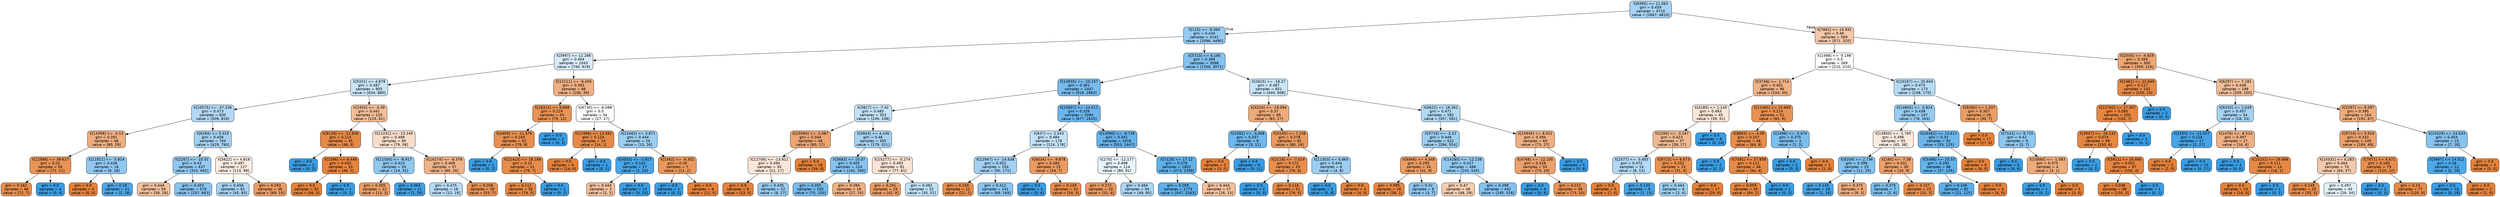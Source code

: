 digraph Tree {
node [shape=box, style="filled, rounded", color="black", fontname=helvetica] ;
edge [fontname=helvetica] ;
0 [label="X[9395] <= 11.063\ngini = 0.459\nsamples = 4710\nvalue = [2667, 4810]", fillcolor="#399de572"] ;
1 [label="X[115] <= -9.364\ngini = 0.434\nsamples = 4141\nvalue = [2096, 4490]", fillcolor="#399de588"] ;
0 -> 1 [labeldistance=2.5, labelangle=45, headlabel="True"] ;
2 [label="X[3997] <= 12.288\ngini = 0.494\nsamples = 1043\nvalue = [740, 919]", fillcolor="#399de532"] ;
1 -> 2 ;
3 [label="X[5331] <= 4.878\ngini = 0.487\nsamples = 955\nvalue = [634, 880]", fillcolor="#399de547"] ;
2 -> 3 ;
4 [label="X[10575] <= -37.236\ngini = 0.473\nsamples = 830\nvalue = [509, 819]", fillcolor="#399de561"] ;
3 -> 4 ;
5 [label="X[13399] <= -4.13\ngini = 0.391\nsamples = 66\nvalue = [80, 29]", fillcolor="#e58139a3"] ;
4 -> 5 ;
6 [label="X[12896] <= 39.627\ngini = 0.23\nsamples = 50\nvalue = [72, 11]", fillcolor="#e58139d8"] ;
5 -> 6 ;
7 [label="gini = 0.162\nsamples = 46\nvalue = [72, 7]", fillcolor="#e58139e6"] ;
6 -> 7 ;
8 [label="gini = 0.0\nsamples = 4\nvalue = [0, 4]", fillcolor="#399de5ff"] ;
6 -> 8 ;
9 [label="X[11921] <= -5.824\ngini = 0.426\nsamples = 16\nvalue = [8, 18]", fillcolor="#399de58e"] ;
5 -> 9 ;
10 [label="gini = 0.0\nsamples = 5\nvalue = [6, 0]", fillcolor="#e58139ff"] ;
9 -> 10 ;
11 [label="gini = 0.18\nsamples = 11\nvalue = [2, 18]", fillcolor="#399de5e3"] ;
9 -> 11 ;
12 [label="X[6294] <= 5.015\ngini = 0.456\nsamples = 764\nvalue = [429, 790]", fillcolor="#399de575"] ;
4 -> 12 ;
13 [label="X[2267] <= -10.01\ngini = 0.43\nsamples = 637\nvalue = [315, 692]", fillcolor="#399de58b"] ;
12 -> 13 ;
14 [label="gini = 0.444\nsamples = 59\nvalue = [58, 29]", fillcolor="#e581397f"] ;
13 -> 14 ;
15 [label="gini = 0.403\nsamples = 578\nvalue = [257, 663]", fillcolor="#399de59c"] ;
13 -> 15 ;
16 [label="X[5622] <= 4.816\ngini = 0.497\nsamples = 127\nvalue = [114, 98]", fillcolor="#e5813924"] ;
12 -> 16 ;
17 [label="gini = 0.456\nsamples = 81\nvalue = [45, 83]", fillcolor="#399de575"] ;
16 -> 17 ;
18 [label="gini = 0.293\nsamples = 46\nvalue = [69, 15]", fillcolor="#e58139c8"] ;
16 -> 18 ;
19 [label="X[3355] <= -4.39\ngini = 0.441\nsamples = 125\nvalue = [125, 61]", fillcolor="#e5813983"] ;
3 -> 19 ;
20 [label="X[9129] <= -21.836\ngini = 0.115\nsamples = 35\nvalue = [46, 3]", fillcolor="#e58139ee"] ;
19 -> 20 ;
21 [label="gini = 0.0\nsamples = 2\nvalue = [0, 2]", fillcolor="#399de5ff"] ;
20 -> 21 ;
22 [label="X[1596] <= 8.448\ngini = 0.042\nsamples = 33\nvalue = [46, 1]", fillcolor="#e58139f9"] ;
20 -> 22 ;
23 [label="gini = 0.0\nsamples = 32\nvalue = [46, 0]", fillcolor="#e58139ff"] ;
22 -> 23 ;
24 [label="gini = 0.0\nsamples = 1\nvalue = [0, 1]", fillcolor="#399de5ff"] ;
22 -> 24 ;
25 [label="X[11231] <= -13.245\ngini = 0.488\nsamples = 90\nvalue = [79, 58]", fillcolor="#e5813944"] ;
19 -> 25 ;
26 [label="X[11500] <= -8.917\ngini = 0.423\nsamples = 33\nvalue = [14, 32]", fillcolor="#399de58f"] ;
25 -> 26 ;
27 [label="gini = 0.305\nsamples = 12\nvalue = [13, 3]", fillcolor="#e58139c4"] ;
26 -> 27 ;
28 [label="gini = 0.064\nsamples = 21\nvalue = [1, 29]", fillcolor="#399de5f6"] ;
26 -> 28 ;
29 [label="X[16274] <= -6.378\ngini = 0.408\nsamples = 57\nvalue = [65, 26]", fillcolor="#e5813999"] ;
25 -> 29 ;
30 [label="gini = 0.475\nsamples = 18\nvalue = [12, 19]", fillcolor="#399de55e"] ;
29 -> 30 ;
31 [label="gini = 0.206\nsamples = 39\nvalue = [53, 7]", fillcolor="#e58139dd"] ;
29 -> 31 ;
32 [label="X[12111] <= -6.459\ngini = 0.393\nsamples = 88\nvalue = [106, 39]", fillcolor="#e58139a1"] ;
2 -> 32 ;
33 [label="X[16314] <= 9.898\ngini = 0.229\nsamples = 54\nvalue = [79, 12]", fillcolor="#e58139d8"] ;
32 -> 33 ;
34 [label="X[4409] <= -11.576\ngini = 0.184\nsamples = 52\nvalue = [79, 9]", fillcolor="#e58139e2"] ;
33 -> 34 ;
35 [label="gini = 0.0\nsamples = 1\nvalue = [0, 2]", fillcolor="#399de5ff"] ;
34 -> 35 ;
36 [label="X[12415] <= 18.188\ngini = 0.15\nsamples = 51\nvalue = [79, 7]", fillcolor="#e58139e8"] ;
34 -> 36 ;
37 [label="gini = 0.112\nsamples = 50\nvalue = [79, 5]", fillcolor="#e58139ef"] ;
36 -> 37 ;
38 [label="gini = 0.0\nsamples = 1\nvalue = [0, 2]", fillcolor="#399de5ff"] ;
36 -> 38 ;
39 [label="gini = 0.0\nsamples = 2\nvalue = [0, 3]", fillcolor="#399de5ff"] ;
33 -> 39 ;
40 [label="X[6730] <= -6.088\ngini = 0.5\nsamples = 34\nvalue = [27, 27]", fillcolor="#e5813900"] ;
32 -> 40 ;
41 [label="X[11996] <= 13.692\ngini = 0.124\nsamples = 10\nvalue = [14, 1]", fillcolor="#e58139ed"] ;
40 -> 41 ;
42 [label="gini = 0.0\nsamples = 9\nvalue = [14, 0]", fillcolor="#e58139ff"] ;
41 -> 42 ;
43 [label="gini = 0.0\nsamples = 1\nvalue = [0, 1]", fillcolor="#399de5ff"] ;
41 -> 43 ;
44 [label="X[12463] <= 3.871\ngini = 0.444\nsamples = 24\nvalue = [13, 26]", fillcolor="#399de57f"] ;
40 -> 44 ;
45 [label="X[4553] <= -3.917\ngini = 0.142\nsamples = 17\nvalue = [2, 24]", fillcolor="#399de5ea"] ;
44 -> 45 ;
46 [label="gini = 0.444\nsamples = 3\nvalue = [2, 1]", fillcolor="#e581397f"] ;
45 -> 46 ;
47 [label="gini = 0.0\nsamples = 14\nvalue = [0, 23]", fillcolor="#399de5ff"] ;
45 -> 47 ;
48 [label="X[1392] <= -6.302\ngini = 0.26\nsamples = 7\nvalue = [11, 2]", fillcolor="#e58139d1"] ;
44 -> 48 ;
49 [label="gini = 0.0\nsamples = 1\nvalue = [0, 2]", fillcolor="#399de5ff"] ;
48 -> 49 ;
50 [label="gini = 0.0\nsamples = 6\nvalue = [11, 0]", fillcolor="#e58139ff"] ;
48 -> 50 ;
51 [label="X[5723] <= 6.185\ngini = 0.399\nsamples = 3098\nvalue = [1356, 3571]", fillcolor="#399de59e"] ;
1 -> 51 ;
52 [label="X[13935] <= -10.157\ngini = 0.361\nsamples = 2447\nvalue = [916, 2963]", fillcolor="#399de5b0"] ;
51 -> 52 ;
53 [label="X[3827] <= -7.42\ngini = 0.485\nsamples = 353\nvalue = [239, 338]", fillcolor="#399de54b"] ;
52 -> 53 ;
54 [label="X[15094] <= -2.487\ngini = 0.344\nsamples = 48\nvalue = [60, 17]", fillcolor="#e58139b7"] ;
53 -> 54 ;
55 [label="X[12706] <= -13.911\ngini = 0.494\nsamples = 30\nvalue = [21, 17]", fillcolor="#e5813931"] ;
54 -> 55 ;
56 [label="gini = 0.0\nsamples = 8\nvalue = [13, 0]", fillcolor="#e58139ff"] ;
55 -> 56 ;
57 [label="gini = 0.435\nsamples = 22\nvalue = [8, 17]", fillcolor="#399de587"] ;
55 -> 57 ;
58 [label="gini = 0.0\nsamples = 18\nvalue = [39, 0]", fillcolor="#e58139ff"] ;
54 -> 58 ;
59 [label="X[5843] <= 4.436\ngini = 0.46\nsamples = 305\nvalue = [179, 321]", fillcolor="#399de571"] ;
53 -> 59 ;
60 [label="X[5683] <= 10.07\ngini = 0.405\nsamples = 224\nvalue = [102, 260]", fillcolor="#399de59b"] ;
59 -> 60 ;
61 [label="gini = 0.355\nsamples = 205\nvalue = [75, 250]", fillcolor="#399de5b3"] ;
60 -> 61 ;
62 [label="gini = 0.394\nsamples = 19\nvalue = [27, 10]", fillcolor="#e58139a1"] ;
60 -> 62 ;
63 [label="X[15277] <= -5.274\ngini = 0.493\nsamples = 81\nvalue = [77, 61]", fillcolor="#e5813935"] ;
59 -> 63 ;
64 [label="gini = 0.291\nsamples = 29\nvalue = [42, 9]", fillcolor="#e58139c8"] ;
63 -> 64 ;
65 [label="gini = 0.481\nsamples = 52\nvalue = [35, 52]", fillcolor="#399de553"] ;
63 -> 65 ;
66 [label="X[15607] <= -14.511\ngini = 0.326\nsamples = 2094\nvalue = [677, 2625]", fillcolor="#399de5bd"] ;
52 -> 66 ;
67 [label="X[637] <= 2.543\ngini = 0.484\nsamples = 178\nvalue = [124, 178]", fillcolor="#399de54d"] ;
66 -> 67 ;
68 [label="X[12947] <= -14.638\ngini = 0.452\nsamples = 153\nvalue = [90, 171]", fillcolor="#399de579"] ;
67 -> 68 ;
69 [label="gini = 0.159\nsamples = 12\nvalue = [21, 2]", fillcolor="#e58139e7"] ;
68 -> 69 ;
70 [label="gini = 0.412\nsamples = 141\nvalue = [69, 169]", fillcolor="#399de597"] ;
68 -> 70 ;
71 [label="X[6034] <= -9.878\ngini = 0.283\nsamples = 25\nvalue = [34, 7]", fillcolor="#e58139ca"] ;
67 -> 71 ;
72 [label="gini = 0.0\nsamples = 3\nvalue = [0, 4]", fillcolor="#399de5ff"] ;
71 -> 72 ;
73 [label="gini = 0.149\nsamples = 22\nvalue = [34, 3]", fillcolor="#e58139e9"] ;
71 -> 73 ;
74 [label="X[13590] <= -8.739\ngini = 0.301\nsamples = 1916\nvalue = [553, 2447]", fillcolor="#399de5c5"] ;
66 -> 74 ;
75 [label="X[270] <= -12.177\ngini = 0.498\nsamples = 114\nvalue = [80, 91]", fillcolor="#399de51f"] ;
74 -> 75 ;
76 [label="gini = 0.272\nsamples = 20\nvalue = [31, 6]", fillcolor="#e58139ce"] ;
75 -> 76 ;
77 [label="gini = 0.464\nsamples = 94\nvalue = [49, 85]", fillcolor="#399de56c"] ;
75 -> 77 ;
78 [label="X[7129] <= 17.12\ngini = 0.278\nsamples = 1802\nvalue = [473, 2356]", fillcolor="#399de5cc"] ;
74 -> 78 ;
79 [label="gini = 0.269\nsamples = 1775\nvalue = [447, 2343]", fillcolor="#399de5ce"] ;
78 -> 79 ;
80 [label="gini = 0.444\nsamples = 27\nvalue = [26, 13]", fillcolor="#e581397f"] ;
78 -> 80 ;
81 [label="X[2615] <= -18.27\ngini = 0.487\nsamples = 651\nvalue = [440, 608]", fillcolor="#399de546"] ;
51 -> 81 ;
82 [label="X[4224] <= -19.094\ngini = 0.37\nsamples = 69\nvalue = [83, 27]", fillcolor="#e58139ac"] ;
81 -> 82 ;
83 [label="X[4282] <= -3.408\ngini = 0.337\nsamples = 8\nvalue = [3, 11]", fillcolor="#399de5b9"] ;
82 -> 83 ;
84 [label="gini = 0.0\nsamples = 2\nvalue = [3, 0]", fillcolor="#e58139ff"] ;
83 -> 84 ;
85 [label="gini = 0.0\nsamples = 6\nvalue = [0, 11]", fillcolor="#399de5ff"] ;
83 -> 85 ;
86 [label="X[4105] <= 7.238\ngini = 0.278\nsamples = 61\nvalue = [80, 16]", fillcolor="#e58139cc"] ;
82 -> 86 ;
87 [label="X[2118] <= -7.024\ngini = 0.172\nsamples = 53\nvalue = [76, 8]", fillcolor="#e58139e4"] ;
86 -> 87 ;
88 [label="gini = 0.0\nsamples = 2\nvalue = [0, 3]", fillcolor="#399de5ff"] ;
87 -> 88 ;
89 [label="gini = 0.116\nsamples = 51\nvalue = [76, 5]", fillcolor="#e58139ee"] ;
87 -> 89 ;
90 [label="X[11303] <= 0.865\ngini = 0.444\nsamples = 8\nvalue = [4, 8]", fillcolor="#399de57f"] ;
86 -> 90 ;
91 [label="gini = 0.0\nsamples = 5\nvalue = [0, 8]", fillcolor="#399de5ff"] ;
90 -> 91 ;
92 [label="gini = 0.0\nsamples = 3\nvalue = [4, 0]", fillcolor="#e58139ff"] ;
90 -> 92 ;
93 [label="X[6622] <= 18.361\ngini = 0.471\nsamples = 582\nvalue = [357, 581]", fillcolor="#399de562"] ;
81 -> 93 ;
94 [label="X[5716] <= -3.22\ngini = 0.448\nsamples = 522\nvalue = [284, 554]", fillcolor="#399de57c"] ;
93 -> 94 ;
95 [label="X[6946] <= 4.348\ngini = 0.295\nsamples = 34\nvalue = [41, 9]", fillcolor="#e58139c7"] ;
94 -> 95 ;
96 [label="gini = 0.095\nsamples = 26\nvalue = [38, 2]", fillcolor="#e58139f2"] ;
95 -> 96 ;
97 [label="gini = 0.42\nsamples = 8\nvalue = [3, 7]", fillcolor="#399de592"] ;
95 -> 97 ;
98 [label="X[14280] <= -12.238\ngini = 0.427\nsamples = 488\nvalue = [243, 545]", fillcolor="#399de58d"] ;
94 -> 98 ;
99 [label="gini = 0.47\nsamples = 46\nvalue = [48, 29]", fillcolor="#e5813965"] ;
98 -> 99 ;
100 [label="gini = 0.398\nsamples = 442\nvalue = [195, 516]", fillcolor="#399de59f"] ;
98 -> 100 ;
101 [label="X[15945] <= 8.021\ngini = 0.394\nsamples = 60\nvalue = [73, 27]", fillcolor="#e58139a1"] ;
93 -> 101 ;
102 [label="X[4768] <= -12.105\ngini = 0.328\nsamples = 55\nvalue = [73, 19]", fillcolor="#e58139bd"] ;
101 -> 102 ;
103 [label="gini = 0.0\nsamples = 6\nvalue = [0, 9]", fillcolor="#399de5ff"] ;
102 -> 103 ;
104 [label="gini = 0.212\nsamples = 49\nvalue = [73, 10]", fillcolor="#e58139dc"] ;
102 -> 104 ;
105 [label="gini = 0.0\nsamples = 5\nvalue = [0, 8]", fillcolor="#399de5ff"] ;
101 -> 105 ;
106 [label="X[7862] <= 10.931\ngini = 0.46\nsamples = 569\nvalue = [571, 320]", fillcolor="#e5813970"] ;
0 -> 106 [labeldistance=2.5, labelangle=-45, headlabel="False"] ;
107 [label="X[1498] <= -5.198\ngini = 0.5\nsamples = 269\nvalue = [212, 210]", fillcolor="#e5813902"] ;
106 -> 107 ;
108 [label="X[3748] <= -1.714\ngini = 0.401\nsamples = 96\nvalue = [104, 40]", fillcolor="#e581399d"] ;
107 -> 108 ;
109 [label="X[4285] <= 1.145\ngini = 0.493\nsamples = 45\nvalue = [39, 31]", fillcolor="#e5813934"] ;
108 -> 109 ;
110 [label="X[2200] <= -3.347\ngini = 0.423\nsamples = 37\nvalue = [39, 17]", fillcolor="#e5813990"] ;
109 -> 110 ;
111 [label="X[2577] <= -3.403\ngini = 0.472\nsamples = 14\nvalue = [8, 13]", fillcolor="#399de562"] ;
110 -> 111 ;
112 [label="gini = 0.0\nsamples = 5\nvalue = [7, 0]", fillcolor="#e58139ff"] ;
111 -> 112 ;
113 [label="gini = 0.133\nsamples = 9\nvalue = [1, 13]", fillcolor="#399de5eb"] ;
111 -> 113 ;
114 [label="X[9723] <= 6.673\ngini = 0.202\nsamples = 23\nvalue = [31, 4]", fillcolor="#e58139de"] ;
110 -> 114 ;
115 [label="gini = 0.444\nsamples = 6\nvalue = [2, 4]", fillcolor="#399de57f"] ;
114 -> 115 ;
116 [label="gini = 0.0\nsamples = 17\nvalue = [29, 0]", fillcolor="#e58139ff"] ;
114 -> 116 ;
117 [label="gini = 0.0\nsamples = 8\nvalue = [0, 14]", fillcolor="#399de5ff"] ;
109 -> 117 ;
118 [label="X[11465] <= 15.665\ngini = 0.214\nsamples = 51\nvalue = [65, 9]", fillcolor="#e58139dc"] ;
108 -> 118 ;
119 [label="X[8893] <= -4.08\ngini = 0.157\nsamples = 48\nvalue = [64, 6]", fillcolor="#e58139e7"] ;
118 -> 119 ;
120 [label="gini = 0.0\nsamples = 2\nvalue = [0, 2]", fillcolor="#399de5ff"] ;
119 -> 120 ;
121 [label="X[7581] <= 27.858\ngini = 0.111\nsamples = 46\nvalue = [64, 4]", fillcolor="#e58139ef"] ;
119 -> 121 ;
122 [label="gini = 0.059\nsamples = 45\nvalue = [64, 2]", fillcolor="#e58139f7"] ;
121 -> 122 ;
123 [label="gini = 0.0\nsamples = 1\nvalue = [0, 2]", fillcolor="#399de5ff"] ;
121 -> 123 ;
124 [label="X[2496] <= -3.474\ngini = 0.375\nsamples = 3\nvalue = [1, 3]", fillcolor="#399de5aa"] ;
118 -> 124 ;
125 [label="gini = 0.0\nsamples = 2\nvalue = [0, 3]", fillcolor="#399de5ff"] ;
124 -> 125 ;
126 [label="gini = 0.0\nsamples = 1\nvalue = [1, 0]", fillcolor="#e58139ff"] ;
124 -> 126 ;
127 [label="X[10167] <= 20.604\ngini = 0.475\nsamples = 173\nvalue = [108, 170]", fillcolor="#399de55d"] ;
107 -> 127 ;
128 [label="X[14605] <= -0.824\ngini = 0.438\nsamples = 147\nvalue = [78, 163]", fillcolor="#399de585"] ;
127 -> 128 ;
129 [label="X[13850] <= -1.765\ngini = 0.496\nsamples = 55\nvalue = [45, 38]", fillcolor="#e5813928"] ;
128 -> 129 ;
130 [label="X[8209] <= 2.736\ngini = 0.399\nsamples = 25\nvalue = [11, 29]", fillcolor="#399de59e"] ;
129 -> 130 ;
131 [label="gini = 0.133\nsamples = 16\nvalue = [2, 26]", fillcolor="#399de5eb"] ;
130 -> 131 ;
132 [label="gini = 0.375\nsamples = 9\nvalue = [9, 3]", fillcolor="#e58139aa"] ;
130 -> 132 ;
133 [label="X[160] <= -7.38\ngini = 0.331\nsamples = 30\nvalue = [34, 9]", fillcolor="#e58139bb"] ;
129 -> 133 ;
134 [label="gini = 0.375\nsamples = 7\nvalue = [2, 6]", fillcolor="#399de5aa"] ;
133 -> 134 ;
135 [label="gini = 0.157\nsamples = 23\nvalue = [32, 3]", fillcolor="#e58139e7"] ;
133 -> 135 ;
136 [label="X[16362] <= 13.611\ngini = 0.33\nsamples = 92\nvalue = [33, 125]", fillcolor="#399de5bc"] ;
128 -> 136 ;
137 [label="X[5498] <= 20.33\ngini = 0.292\nsamples = 86\nvalue = [27, 125]", fillcolor="#399de5c8"] ;
136 -> 137 ;
138 [label="gini = 0.246\nsamples = 82\nvalue = [21, 125]", fillcolor="#399de5d4"] ;
137 -> 138 ;
139 [label="gini = 0.0\nsamples = 4\nvalue = [6, 0]", fillcolor="#e58139ff"] ;
137 -> 139 ;
140 [label="gini = 0.0\nsamples = 6\nvalue = [6, 0]", fillcolor="#e58139ff"] ;
136 -> 140 ;
141 [label="X[9280] <= 1.337\ngini = 0.307\nsamples = 26\nvalue = [30, 7]", fillcolor="#e58139c4"] ;
127 -> 141 ;
142 [label="gini = 0.0\nsamples = 17\nvalue = [27, 0]", fillcolor="#e58139ff"] ;
141 -> 142 ;
143 [label="X[7142] <= 9.715\ngini = 0.42\nsamples = 9\nvalue = [3, 7]", fillcolor="#399de592"] ;
141 -> 143 ;
144 [label="gini = 0.0\nsamples = 5\nvalue = [0, 6]", fillcolor="#399de5ff"] ;
143 -> 144 ;
145 [label="X[10890] <= -1.083\ngini = 0.375\nsamples = 4\nvalue = [3, 1]", fillcolor="#e58139aa"] ;
143 -> 145 ;
146 [label="gini = 0.0\nsamples = 1\nvalue = [0, 1]", fillcolor="#399de5ff"] ;
145 -> 146 ;
147 [label="gini = 0.0\nsamples = 3\nvalue = [3, 0]", fillcolor="#e58139ff"] ;
145 -> 147 ;
148 [label="X[2550] <= -4.929\ngini = 0.359\nsamples = 300\nvalue = [359, 110]", fillcolor="#e58139b1"] ;
106 -> 148 ;
149 [label="X[2461] <= 22.949\ngini = 0.117\nsamples = 102\nvalue = [150, 10]", fillcolor="#e58139ee"] ;
148 -> 149 ;
150 [label="X[12760] <= 17.507\ngini = 0.085\nsamples = 100\nvalue = [150, 7]", fillcolor="#e58139f3"] ;
149 -> 150 ;
151 [label="X[3947] <= -16.133\ngini = 0.074\nsamples = 99\nvalue = [150, 6]", fillcolor="#e58139f5"] ;
150 -> 151 ;
152 [label="gini = 0.0\nsamples = 2\nvalue = [0, 2]", fillcolor="#399de5ff"] ;
151 -> 152 ;
153 [label="X[5911] <= 35.665\ngini = 0.051\nsamples = 97\nvalue = [150, 4]", fillcolor="#e58139f8"] ;
151 -> 153 ;
154 [label="gini = 0.038\nsamples = 96\nvalue = [150, 3]", fillcolor="#e58139fa"] ;
153 -> 154 ;
155 [label="gini = 0.0\nsamples = 1\nvalue = [0, 1]", fillcolor="#399de5ff"] ;
153 -> 155 ;
156 [label="gini = 0.0\nsamples = 1\nvalue = [0, 1]", fillcolor="#399de5ff"] ;
150 -> 156 ;
157 [label="gini = 0.0\nsamples = 2\nvalue = [0, 3]", fillcolor="#399de5ff"] ;
149 -> 157 ;
158 [label="X[6297] <= 7.181\ngini = 0.438\nsamples = 198\nvalue = [209, 100]", fillcolor="#e5813985"] ;
148 -> 158 ;
159 [label="X[6203] <= 2.049\ngini = 0.457\nsamples = 34\nvalue = [18, 33]", fillcolor="#399de574"] ;
158 -> 159 ;
160 [label="X[1555] <= -11.027\ngini = 0.128\nsamples = 17\nvalue = [2, 27]", fillcolor="#399de5ec"] ;
159 -> 160 ;
161 [label="gini = 0.0\nsamples = 2\nvalue = [2, 0]", fillcolor="#e58139ff"] ;
160 -> 161 ;
162 [label="gini = 0.0\nsamples = 15\nvalue = [0, 27]", fillcolor="#399de5ff"] ;
160 -> 162 ;
163 [label="X[1476] <= -8.514\ngini = 0.397\nsamples = 17\nvalue = [16, 6]", fillcolor="#e581399f"] ;
159 -> 163 ;
164 [label="gini = 0.0\nsamples = 3\nvalue = [0, 5]", fillcolor="#399de5ff"] ;
163 -> 164 ;
165 [label="X[10231] <= 26.688\ngini = 0.111\nsamples = 14\nvalue = [16, 1]", fillcolor="#e58139ef"] ;
163 -> 165 ;
166 [label="gini = 0.0\nsamples = 13\nvalue = [16, 0]", fillcolor="#e58139ff"] ;
165 -> 166 ;
167 [label="gini = 0.0\nsamples = 1\nvalue = [0, 1]", fillcolor="#399de5ff"] ;
165 -> 167 ;
168 [label="X[1597] <= 9.597\ngini = 0.385\nsamples = 164\nvalue = [191, 67]", fillcolor="#e58139a6"] ;
158 -> 168 ;
169 [label="X[9724] <= 9.924\ngini = 0.332\nsamples = 149\nvalue = [184, 49]", fillcolor="#e58139bb"] ;
168 -> 169 ;
170 [label="X[14331] <= 4.283\ngini = 0.464\nsamples = 70\nvalue = [64, 37]", fillcolor="#e581396c"] ;
169 -> 170 ;
171 [label="gini = 0.145\nsamples = 25\nvalue = [35, 3]", fillcolor="#e58139e9"] ;
170 -> 171 ;
172 [label="gini = 0.497\nsamples = 45\nvalue = [29, 34]", fillcolor="#399de525"] ;
170 -> 172 ;
173 [label="X[7671] <= 4.471\ngini = 0.165\nsamples = 79\nvalue = [120, 12]", fillcolor="#e58139e6"] ;
169 -> 173 ;
174 [label="gini = 0.0\nsamples = 2\nvalue = [0, 3]", fillcolor="#399de5ff"] ;
173 -> 174 ;
175 [label="gini = 0.13\nsamples = 77\nvalue = [120, 9]", fillcolor="#e58139ec"] ;
173 -> 175 ;
176 [label="X[10329] <= 24.633\ngini = 0.403\nsamples = 15\nvalue = [7, 18]", fillcolor="#399de59c"] ;
168 -> 176 ;
177 [label="X[3667] <= 14.012\ngini = 0.18\nsamples = 12\nvalue = [2, 18]", fillcolor="#399de5e3"] ;
176 -> 177 ;
178 [label="gini = 0.0\nsamples = 10\nvalue = [0, 18]", fillcolor="#399de5ff"] ;
177 -> 178 ;
179 [label="gini = 0.0\nsamples = 2\nvalue = [2, 0]", fillcolor="#e58139ff"] ;
177 -> 179 ;
180 [label="gini = 0.0\nsamples = 3\nvalue = [5, 0]", fillcolor="#e58139ff"] ;
176 -> 180 ;
}